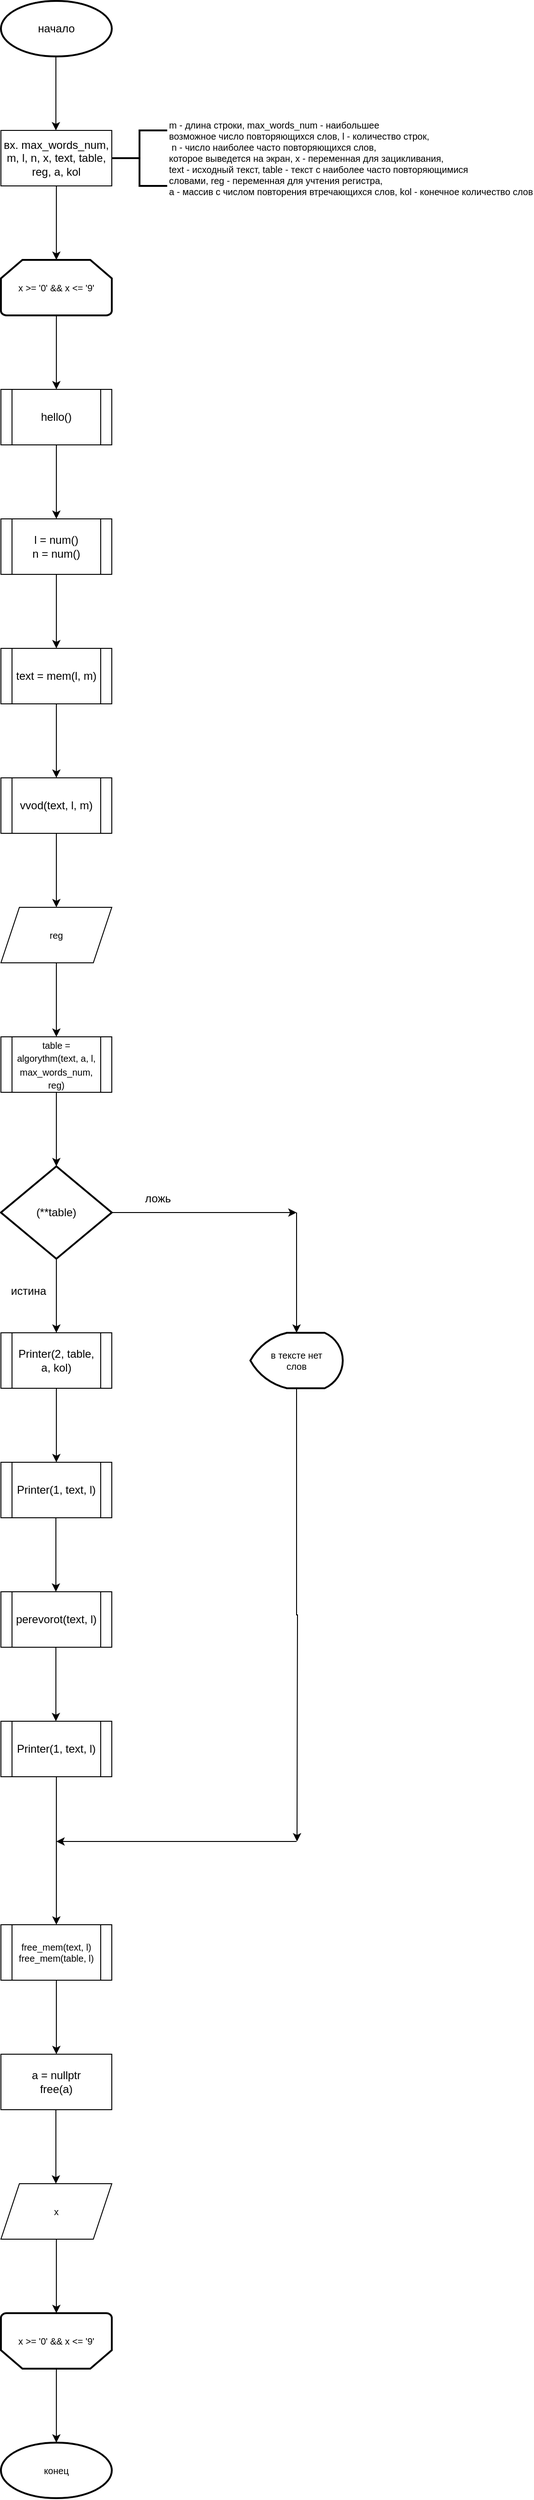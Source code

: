 <mxfile version="16.0.0" type="device"><diagram id="C5RBs43oDa-KdzZeNtuy" name="Page-1"><mxGraphModel dx="1278" dy="641" grid="1" gridSize="10" guides="1" tooltips="1" connect="1" arrows="1" fold="1" page="1" pageScale="1" pageWidth="827" pageHeight="1169" math="0" shadow="0"><root><mxCell id="WIyWlLk6GJQsqaUBKTNV-0"/><mxCell id="WIyWlLk6GJQsqaUBKTNV-1" parent="WIyWlLk6GJQsqaUBKTNV-0"/><mxCell id="54Hwe19G_Q4XcvKAimYg-0" value="начало" style="strokeWidth=2;html=1;shape=mxgraph.flowchart.start_1;whiteSpace=wrap;" parent="WIyWlLk6GJQsqaUBKTNV-1" vertex="1"><mxGeometry x="350.0" y="160" width="120" height="60" as="geometry"/></mxCell><mxCell id="54Hwe19G_Q4XcvKAimYg-1" value="" style="edgeStyle=orthogonalEdgeStyle;rounded=0;orthogonalLoop=1;jettySize=auto;html=1;fontSize=12;" parent="WIyWlLk6GJQsqaUBKTNV-1" edge="1"><mxGeometry relative="1" as="geometry"><mxPoint x="409.5" y="220" as="sourcePoint"/><mxPoint x="409.5" y="300" as="targetPoint"/></mxGeometry></mxCell><mxCell id="54Hwe19G_Q4XcvKAimYg-3" value="вх. max_words_num,&lt;br&gt;m, l, n, x, text, table, reg, a, kol" style="rounded=0;whiteSpace=wrap;html=1;" parent="WIyWlLk6GJQsqaUBKTNV-1" vertex="1"><mxGeometry x="350" y="300" width="120" height="60" as="geometry"/></mxCell><mxCell id="54Hwe19G_Q4XcvKAimYg-4" value="m - длина строки, max_words_num - наибольшее&lt;br&gt;возможное число повторяющихся слов,&amp;nbsp;l - количество строк,&lt;br&gt;&amp;nbsp;n - число наиболее часто повторяющихся слов,&amp;nbsp;&lt;br&gt;которое выведется на экран, x - переменная для зацикливания,&lt;br&gt;text - исходный текст, table - текст с наиболее часто повторяющимися&lt;br&gt;словами, reg - переменная для учтения регистра,&lt;br&gt;a - массив с числом повторения втречающихся слов, kol - конечное количество слов" style="strokeWidth=2;html=1;shape=mxgraph.flowchart.annotation_2;align=left;labelPosition=right;pointerEvents=1;fontSize=10;" parent="WIyWlLk6GJQsqaUBKTNV-1" vertex="1"><mxGeometry x="470" y="300" width="60" height="60" as="geometry"/></mxCell><mxCell id="54Hwe19G_Q4XcvKAimYg-5" value="" style="edgeStyle=orthogonalEdgeStyle;rounded=0;orthogonalLoop=1;jettySize=auto;html=1;fontSize=12;" parent="WIyWlLk6GJQsqaUBKTNV-1" edge="1"><mxGeometry relative="1" as="geometry"><mxPoint x="410" y="360" as="sourcePoint"/><mxPoint x="410" y="440" as="targetPoint"/></mxGeometry></mxCell><mxCell id="54Hwe19G_Q4XcvKAimYg-6" value="hello()" style="shape=process;whiteSpace=wrap;html=1;backgroundOutline=1;" parent="WIyWlLk6GJQsqaUBKTNV-1" vertex="1"><mxGeometry x="350" y="580" width="120" height="60" as="geometry"/></mxCell><mxCell id="54Hwe19G_Q4XcvKAimYg-7" value="" style="edgeStyle=orthogonalEdgeStyle;rounded=0;orthogonalLoop=1;jettySize=auto;html=1;fontSize=12;" parent="WIyWlLk6GJQsqaUBKTNV-1" edge="1"><mxGeometry relative="1" as="geometry"><mxPoint x="410" y="640" as="sourcePoint"/><mxPoint x="410" y="720" as="targetPoint"/></mxGeometry></mxCell><mxCell id="54Hwe19G_Q4XcvKAimYg-8" value="l = num()&lt;br&gt;n = num()" style="shape=process;whiteSpace=wrap;html=1;backgroundOutline=1;" parent="WIyWlLk6GJQsqaUBKTNV-1" vertex="1"><mxGeometry x="350" y="720" width="120" height="60" as="geometry"/></mxCell><mxCell id="54Hwe19G_Q4XcvKAimYg-9" value="" style="edgeStyle=orthogonalEdgeStyle;rounded=0;orthogonalLoop=1;jettySize=auto;html=1;fontSize=12;" parent="WIyWlLk6GJQsqaUBKTNV-1" edge="1"><mxGeometry relative="1" as="geometry"><mxPoint x="410" y="780" as="sourcePoint"/><mxPoint x="410" y="860" as="targetPoint"/></mxGeometry></mxCell><mxCell id="54Hwe19G_Q4XcvKAimYg-10" value="text = mem(l, m)" style="shape=process;whiteSpace=wrap;html=1;backgroundOutline=1;" parent="WIyWlLk6GJQsqaUBKTNV-1" vertex="1"><mxGeometry x="350" y="860" width="120" height="60" as="geometry"/></mxCell><mxCell id="54Hwe19G_Q4XcvKAimYg-11" value="" style="edgeStyle=orthogonalEdgeStyle;rounded=0;orthogonalLoop=1;jettySize=auto;html=1;fontSize=12;" parent="WIyWlLk6GJQsqaUBKTNV-1" edge="1"><mxGeometry relative="1" as="geometry"><mxPoint x="410" y="920" as="sourcePoint"/><mxPoint x="410" y="1000" as="targetPoint"/></mxGeometry></mxCell><mxCell id="54Hwe19G_Q4XcvKAimYg-12" value="vvod(text, l, m)" style="shape=process;whiteSpace=wrap;html=1;backgroundOutline=1;" parent="WIyWlLk6GJQsqaUBKTNV-1" vertex="1"><mxGeometry x="350" y="1000" width="120" height="60" as="geometry"/></mxCell><mxCell id="54Hwe19G_Q4XcvKAimYg-13" value="" style="edgeStyle=orthogonalEdgeStyle;rounded=0;orthogonalLoop=1;jettySize=auto;html=1;fontSize=12;" parent="WIyWlLk6GJQsqaUBKTNV-1" edge="1"><mxGeometry relative="1" as="geometry"><mxPoint x="410" y="1060" as="sourcePoint"/><mxPoint x="410" y="1140" as="targetPoint"/></mxGeometry></mxCell><mxCell id="54Hwe19G_Q4XcvKAimYg-14" value="reg" style="shape=parallelogram;perimeter=parallelogramPerimeter;whiteSpace=wrap;html=1;fixedSize=1;fontSize=10;" parent="WIyWlLk6GJQsqaUBKTNV-1" vertex="1"><mxGeometry x="350" y="1140" width="120" height="60" as="geometry"/></mxCell><mxCell id="54Hwe19G_Q4XcvKAimYg-15" value="" style="edgeStyle=orthogonalEdgeStyle;rounded=0;orthogonalLoop=1;jettySize=auto;html=1;fontSize=12;" parent="WIyWlLk6GJQsqaUBKTNV-1" edge="1"><mxGeometry relative="1" as="geometry"><mxPoint x="410" y="1200" as="sourcePoint"/><mxPoint x="410" y="1280" as="targetPoint"/></mxGeometry></mxCell><mxCell id="54Hwe19G_Q4XcvKAimYg-16" value="&lt;font style=&quot;font-size: 10px&quot;&gt;table = algorythm(text, a, l, max_words_num, reg)&lt;/font&gt;" style="shape=process;whiteSpace=wrap;html=1;backgroundOutline=1;" parent="WIyWlLk6GJQsqaUBKTNV-1" vertex="1"><mxGeometry x="350" y="1280" width="120" height="60" as="geometry"/></mxCell><mxCell id="54Hwe19G_Q4XcvKAimYg-17" value="" style="edgeStyle=orthogonalEdgeStyle;rounded=0;orthogonalLoop=1;jettySize=auto;html=1;fontSize=12;" parent="WIyWlLk6GJQsqaUBKTNV-1" edge="1"><mxGeometry relative="1" as="geometry"><mxPoint x="410" y="1340" as="sourcePoint"/><mxPoint x="410" y="1420" as="targetPoint"/></mxGeometry></mxCell><mxCell id="54Hwe19G_Q4XcvKAimYg-18" value="(**table)" style="strokeWidth=2;html=1;shape=mxgraph.flowchart.decision;whiteSpace=wrap;fontSize=12;" parent="WIyWlLk6GJQsqaUBKTNV-1" vertex="1"><mxGeometry x="350" y="1420" width="120" height="100" as="geometry"/></mxCell><mxCell id="54Hwe19G_Q4XcvKAimYg-19" value="" style="edgeStyle=orthogonalEdgeStyle;rounded=0;orthogonalLoop=1;jettySize=auto;html=1;fontSize=12;" parent="WIyWlLk6GJQsqaUBKTNV-1" edge="1"><mxGeometry relative="1" as="geometry"><mxPoint x="410" y="1520" as="sourcePoint"/><mxPoint x="410" y="1600" as="targetPoint"/></mxGeometry></mxCell><mxCell id="54Hwe19G_Q4XcvKAimYg-21" value="" style="edgeStyle=orthogonalEdgeStyle;rounded=0;orthogonalLoop=1;jettySize=auto;html=1;fontSize=12;" parent="WIyWlLk6GJQsqaUBKTNV-1" edge="1"><mxGeometry relative="1" as="geometry"><mxPoint x="470" y="1470" as="sourcePoint"/><mxPoint x="670" y="1470" as="targetPoint"/></mxGeometry></mxCell><mxCell id="54Hwe19G_Q4XcvKAimYg-22" value="" style="edgeStyle=orthogonalEdgeStyle;rounded=0;orthogonalLoop=1;jettySize=auto;html=1;fontSize=12;" parent="WIyWlLk6GJQsqaUBKTNV-1" edge="1"><mxGeometry relative="1" as="geometry"><mxPoint x="670" y="1470" as="sourcePoint"/><mxPoint x="670" y="1600" as="targetPoint"/></mxGeometry></mxCell><mxCell id="54Hwe19G_Q4XcvKAimYg-24" value="" style="edgeStyle=orthogonalEdgeStyle;rounded=0;orthogonalLoop=1;jettySize=auto;html=1;fontSize=12;" parent="WIyWlLk6GJQsqaUBKTNV-1" edge="1"><mxGeometry relative="1" as="geometry"><mxPoint x="410" y="2080" as="sourcePoint"/><mxPoint x="410" y="2240" as="targetPoint"/></mxGeometry></mxCell><mxCell id="54Hwe19G_Q4XcvKAimYg-25" value="в тексте нет&lt;br&gt;слов" style="strokeWidth=2;html=1;shape=mxgraph.flowchart.display;whiteSpace=wrap;fontSize=10;" parent="WIyWlLk6GJQsqaUBKTNV-1" vertex="1"><mxGeometry x="620" y="1600" width="100" height="60" as="geometry"/></mxCell><mxCell id="54Hwe19G_Q4XcvKAimYg-26" value="" style="edgeStyle=orthogonalEdgeStyle;rounded=0;orthogonalLoop=1;jettySize=auto;html=1;fontSize=12;" parent="WIyWlLk6GJQsqaUBKTNV-1" source="54Hwe19G_Q4XcvKAimYg-25" edge="1"><mxGeometry relative="1" as="geometry"><mxPoint x="650" y="1660" as="sourcePoint"/><mxPoint x="670.5" y="2150" as="targetPoint"/><Array as="points"/></mxGeometry></mxCell><mxCell id="54Hwe19G_Q4XcvKAimYg-27" value="" style="edgeStyle=orthogonalEdgeStyle;rounded=0;orthogonalLoop=1;jettySize=auto;html=1;fontSize=12;" parent="WIyWlLk6GJQsqaUBKTNV-1" edge="1"><mxGeometry relative="1" as="geometry"><mxPoint x="670" y="2150" as="sourcePoint"/><mxPoint x="410" y="2150" as="targetPoint"/></mxGeometry></mxCell><mxCell id="54Hwe19G_Q4XcvKAimYg-28" value="free_mem(text, l)&lt;br&gt;free_mem(table, l)" style="shape=process;whiteSpace=wrap;html=1;backgroundOutline=1;fontSize=10;" parent="WIyWlLk6GJQsqaUBKTNV-1" vertex="1"><mxGeometry x="350" y="2240" width="120" height="60" as="geometry"/></mxCell><mxCell id="54Hwe19G_Q4XcvKAimYg-29" value="" style="edgeStyle=orthogonalEdgeStyle;rounded=0;orthogonalLoop=1;jettySize=auto;html=1;fontSize=12;" parent="WIyWlLk6GJQsqaUBKTNV-1" edge="1"><mxGeometry relative="1" as="geometry"><mxPoint x="409.5" y="2440" as="sourcePoint"/><mxPoint x="409.5" y="2520" as="targetPoint"/></mxGeometry></mxCell><mxCell id="54Hwe19G_Q4XcvKAimYg-30" value="x" style="shape=parallelogram;perimeter=parallelogramPerimeter;whiteSpace=wrap;html=1;fixedSize=1;fontSize=10;" parent="WIyWlLk6GJQsqaUBKTNV-1" vertex="1"><mxGeometry x="350" y="2520" width="120" height="60" as="geometry"/></mxCell><mxCell id="54Hwe19G_Q4XcvKAimYg-31" value="x &amp;gt;= '0' &amp;amp;&amp;amp; x &amp;lt;= '9'" style="strokeWidth=2;html=1;shape=mxgraph.flowchart.loop_limit;whiteSpace=wrap;fontSize=10;" parent="WIyWlLk6GJQsqaUBKTNV-1" vertex="1"><mxGeometry x="350.0" y="440" width="120" height="60" as="geometry"/></mxCell><mxCell id="54Hwe19G_Q4XcvKAimYg-32" value="" style="edgeStyle=orthogonalEdgeStyle;rounded=0;orthogonalLoop=1;jettySize=auto;html=1;fontSize=12;" parent="WIyWlLk6GJQsqaUBKTNV-1" edge="1"><mxGeometry relative="1" as="geometry"><mxPoint x="410" y="500" as="sourcePoint"/><mxPoint x="410" y="580" as="targetPoint"/></mxGeometry></mxCell><mxCell id="54Hwe19G_Q4XcvKAimYg-33" value="" style="edgeStyle=orthogonalEdgeStyle;rounded=0;orthogonalLoop=1;jettySize=auto;html=1;fontSize=12;" parent="WIyWlLk6GJQsqaUBKTNV-1" edge="1"><mxGeometry relative="1" as="geometry"><mxPoint x="410" y="2580" as="sourcePoint"/><mxPoint x="410" y="2660" as="targetPoint"/></mxGeometry></mxCell><mxCell id="54Hwe19G_Q4XcvKAimYg-34" value="x &amp;gt;= '0' &amp;amp;&amp;amp; x &amp;lt;= '9'" style="strokeWidth=2;html=1;shape=mxgraph.flowchart.loop_limit;whiteSpace=wrap;fontSize=10;flipV=1;" parent="WIyWlLk6GJQsqaUBKTNV-1" vertex="1"><mxGeometry x="350" y="2660" width="120" height="60" as="geometry"/></mxCell><mxCell id="54Hwe19G_Q4XcvKAimYg-35" value="" style="edgeStyle=orthogonalEdgeStyle;rounded=0;orthogonalLoop=1;jettySize=auto;html=1;fontSize=12;" parent="WIyWlLk6GJQsqaUBKTNV-1" edge="1"><mxGeometry relative="1" as="geometry"><mxPoint x="410" y="2720" as="sourcePoint"/><mxPoint x="410" y="2800" as="targetPoint"/></mxGeometry></mxCell><mxCell id="54Hwe19G_Q4XcvKAimYg-36" value="конец" style="strokeWidth=2;html=1;shape=mxgraph.flowchart.start_1;whiteSpace=wrap;fontSize=10;" parent="WIyWlLk6GJQsqaUBKTNV-1" vertex="1"><mxGeometry x="350.0" y="2800" width="120" height="60" as="geometry"/></mxCell><mxCell id="L7qAG40PChKYzmP8A9wm-0" value="Printer(2, table,&lt;br&gt;a, kol)" style="shape=process;whiteSpace=wrap;html=1;backgroundOutline=1;" parent="WIyWlLk6GJQsqaUBKTNV-1" vertex="1"><mxGeometry x="350" y="1600" width="120" height="60" as="geometry"/></mxCell><mxCell id="L7qAG40PChKYzmP8A9wm-1" value="" style="edgeStyle=orthogonalEdgeStyle;rounded=0;orthogonalLoop=1;jettySize=auto;html=1;fontSize=12;" parent="WIyWlLk6GJQsqaUBKTNV-1" edge="1"><mxGeometry relative="1" as="geometry"><mxPoint x="410" y="1660" as="sourcePoint"/><mxPoint x="410" y="1740" as="targetPoint"/></mxGeometry></mxCell><mxCell id="L7qAG40PChKYzmP8A9wm-2" value="Printer(1, text, l)" style="shape=process;whiteSpace=wrap;html=1;backgroundOutline=1;" parent="WIyWlLk6GJQsqaUBKTNV-1" vertex="1"><mxGeometry x="350" y="1740" width="120" height="60" as="geometry"/></mxCell><mxCell id="L7qAG40PChKYzmP8A9wm-3" value="perevorot(text, l)" style="shape=process;whiteSpace=wrap;html=1;backgroundOutline=1;" parent="WIyWlLk6GJQsqaUBKTNV-1" vertex="1"><mxGeometry x="350" y="1880" width="120" height="60" as="geometry"/></mxCell><mxCell id="L7qAG40PChKYzmP8A9wm-4" value="" style="edgeStyle=orthogonalEdgeStyle;rounded=0;orthogonalLoop=1;jettySize=auto;html=1;fontSize=12;" parent="WIyWlLk6GJQsqaUBKTNV-1" edge="1"><mxGeometry relative="1" as="geometry"><mxPoint x="409.5" y="1800" as="sourcePoint"/><mxPoint x="409.5" y="1880" as="targetPoint"/></mxGeometry></mxCell><mxCell id="L7qAG40PChKYzmP8A9wm-5" value="Printer(1, text, l)" style="shape=process;whiteSpace=wrap;html=1;backgroundOutline=1;" parent="WIyWlLk6GJQsqaUBKTNV-1" vertex="1"><mxGeometry x="350" y="2020" width="120" height="60" as="geometry"/></mxCell><mxCell id="L7qAG40PChKYzmP8A9wm-6" value="" style="edgeStyle=orthogonalEdgeStyle;rounded=0;orthogonalLoop=1;jettySize=auto;html=1;fontSize=12;" parent="WIyWlLk6GJQsqaUBKTNV-1" edge="1"><mxGeometry relative="1" as="geometry"><mxPoint x="409.5" y="1940" as="sourcePoint"/><mxPoint x="409.5" y="2020" as="targetPoint"/></mxGeometry></mxCell><mxCell id="L7qAG40PChKYzmP8A9wm-7" value="a = nullptr&lt;br&gt;free(a)" style="rounded=0;whiteSpace=wrap;html=1;" parent="WIyWlLk6GJQsqaUBKTNV-1" vertex="1"><mxGeometry x="350" y="2380" width="120" height="60" as="geometry"/></mxCell><mxCell id="L7qAG40PChKYzmP8A9wm-8" value="" style="edgeStyle=orthogonalEdgeStyle;rounded=0;orthogonalLoop=1;jettySize=auto;html=1;fontSize=12;" parent="WIyWlLk6GJQsqaUBKTNV-1" edge="1"><mxGeometry relative="1" as="geometry"><mxPoint x="410" y="2300" as="sourcePoint"/><mxPoint x="410" y="2380" as="targetPoint"/></mxGeometry></mxCell><mxCell id="A31kgR9GAdVZHlmUU9mt-0" value="истина" style="text;html=1;strokeColor=none;fillColor=none;align=center;verticalAlign=middle;whiteSpace=wrap;rounded=0;fontSize=12;" vertex="1" parent="WIyWlLk6GJQsqaUBKTNV-1"><mxGeometry x="350" y="1540" width="60" height="30" as="geometry"/></mxCell><mxCell id="A31kgR9GAdVZHlmUU9mt-1" value="ложь" style="text;html=1;strokeColor=none;fillColor=none;align=center;verticalAlign=middle;whiteSpace=wrap;rounded=0;fontSize=12;" vertex="1" parent="WIyWlLk6GJQsqaUBKTNV-1"><mxGeometry x="490" y="1440" width="60" height="30" as="geometry"/></mxCell></root></mxGraphModel></diagram></mxfile>